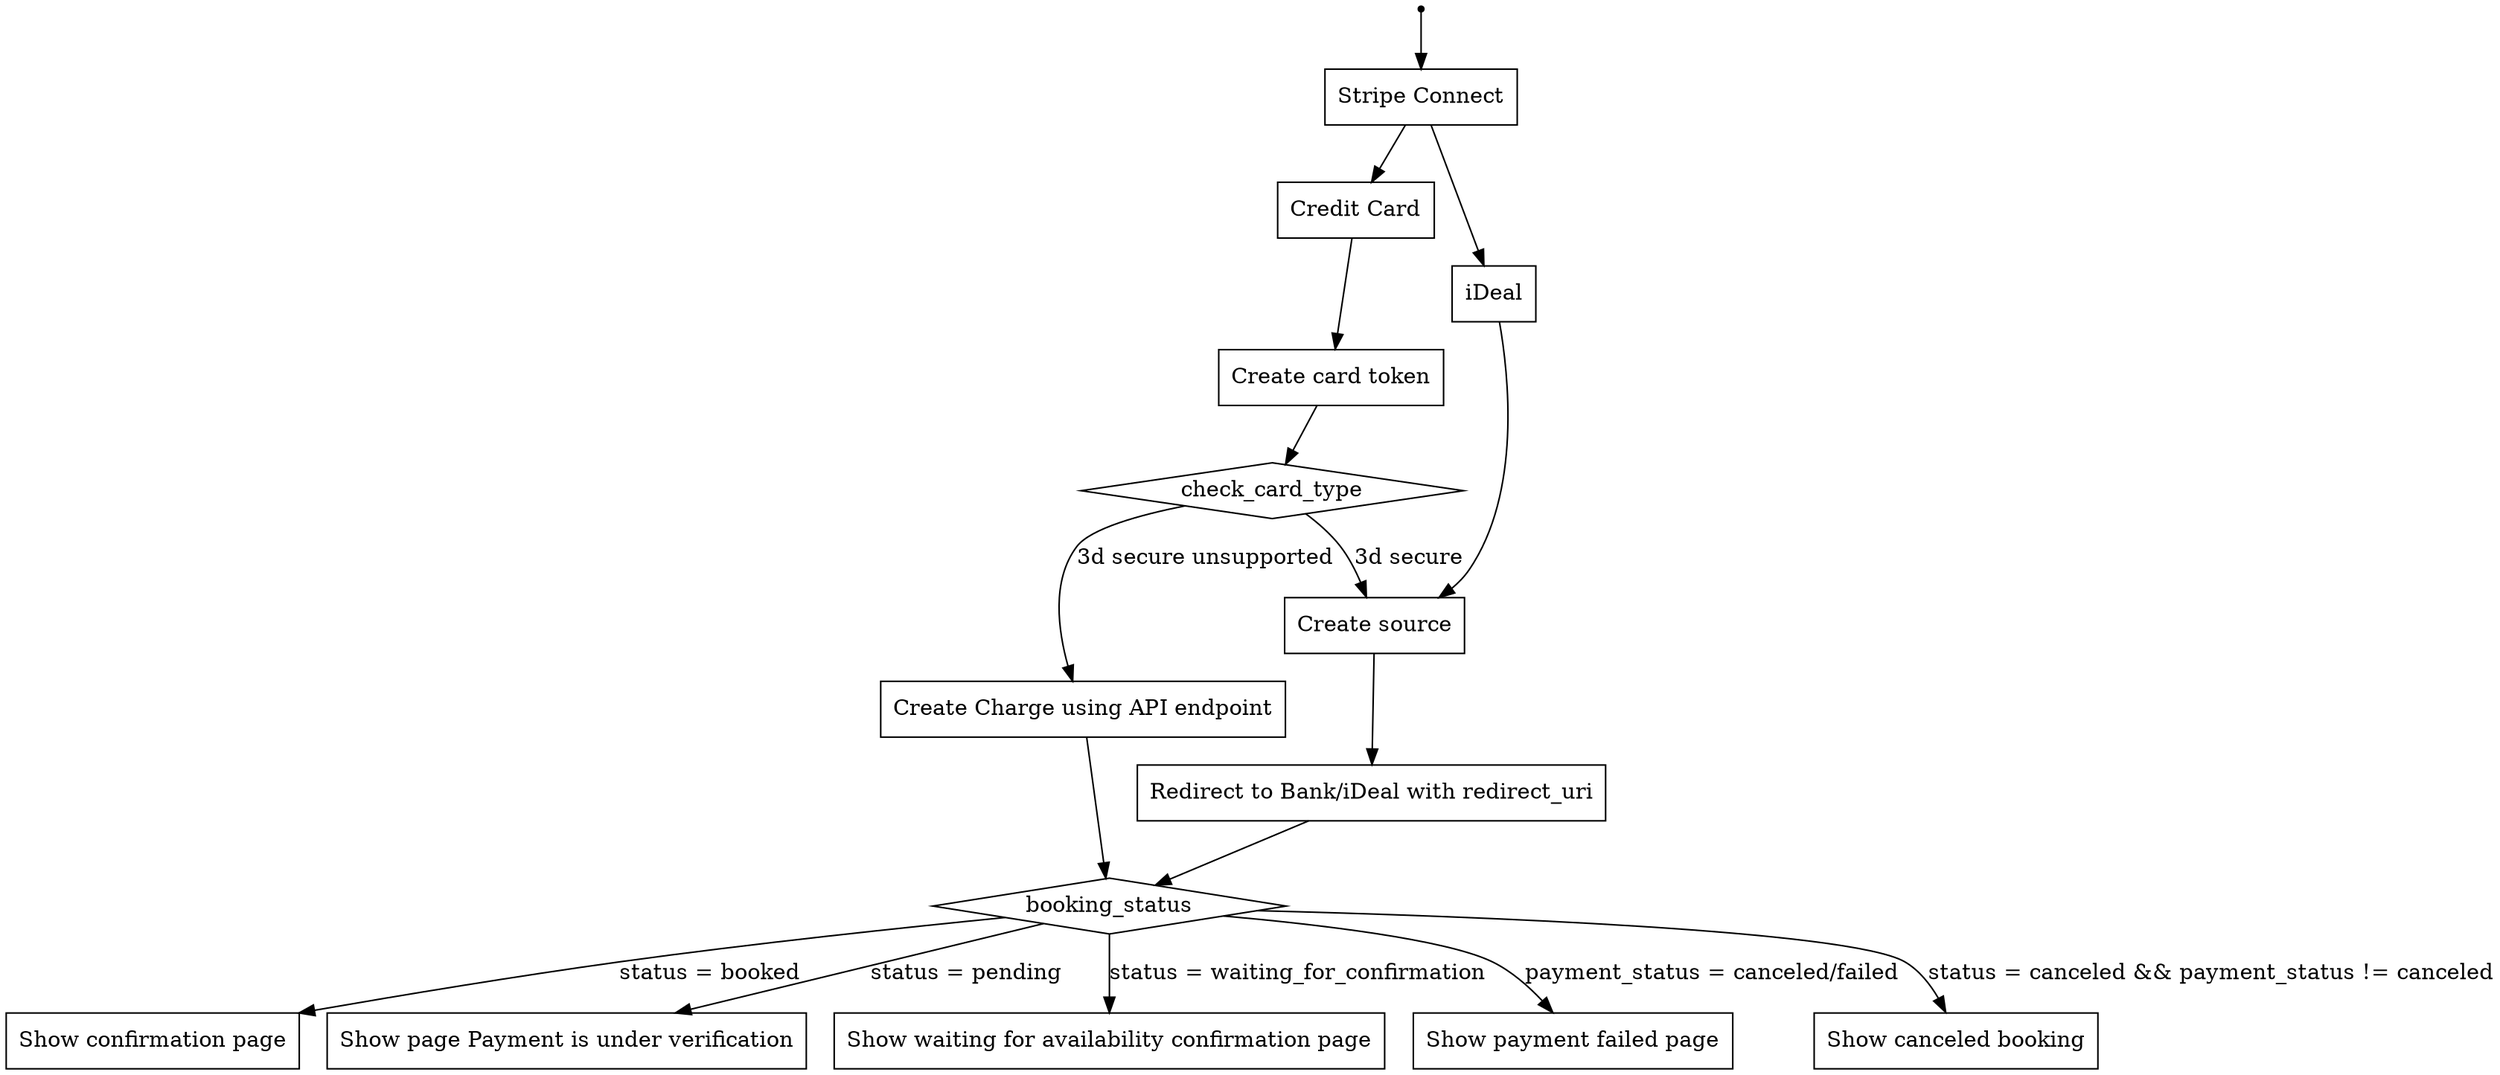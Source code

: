 digraph connect_flow {
node [shape = point ]; qi
    node [shape = rectangle];
    check_card_type [shape="diamond", style=""];
    booking_status [shape="diamond", style=""];

    qi -> "Stripe Connect";
    "Stripe Connect" -> "Credit Card";
    "Stripe Connect" -> "iDeal";

    "Credit Card" -> "Create card token";
    "Create card token" -> check_card_type;
    check_card_type -> "Create source" [label = "3d secure"]
    check_card_type -> "Create Charge using API endpoint" [label = "3d secure unsupported"]
    "Create Charge using API endpoint" -> booking_status;
    "iDeal" -> "Create source";

    "Create source" -> "Redirect to Bank/iDeal with redirect_uri";
    "Redirect to Bank/iDeal with redirect_uri" -> booking_status

    booking_status -> "Show confirmation page"[ label = "status = booked"]
    booking_status -> "Show page Payment is under verification"[ label = "status = pending"]
    booking_status -> "Show waiting for availability confirmation page"[ label="status = waiting_for_confirmation"]
    booking_status -> "Show payment failed page"[ label="payment_status = canceled/failed"]
    booking_status -> "Show canceled booking"[ label="status = canceled && payment_status != canceled"]
}